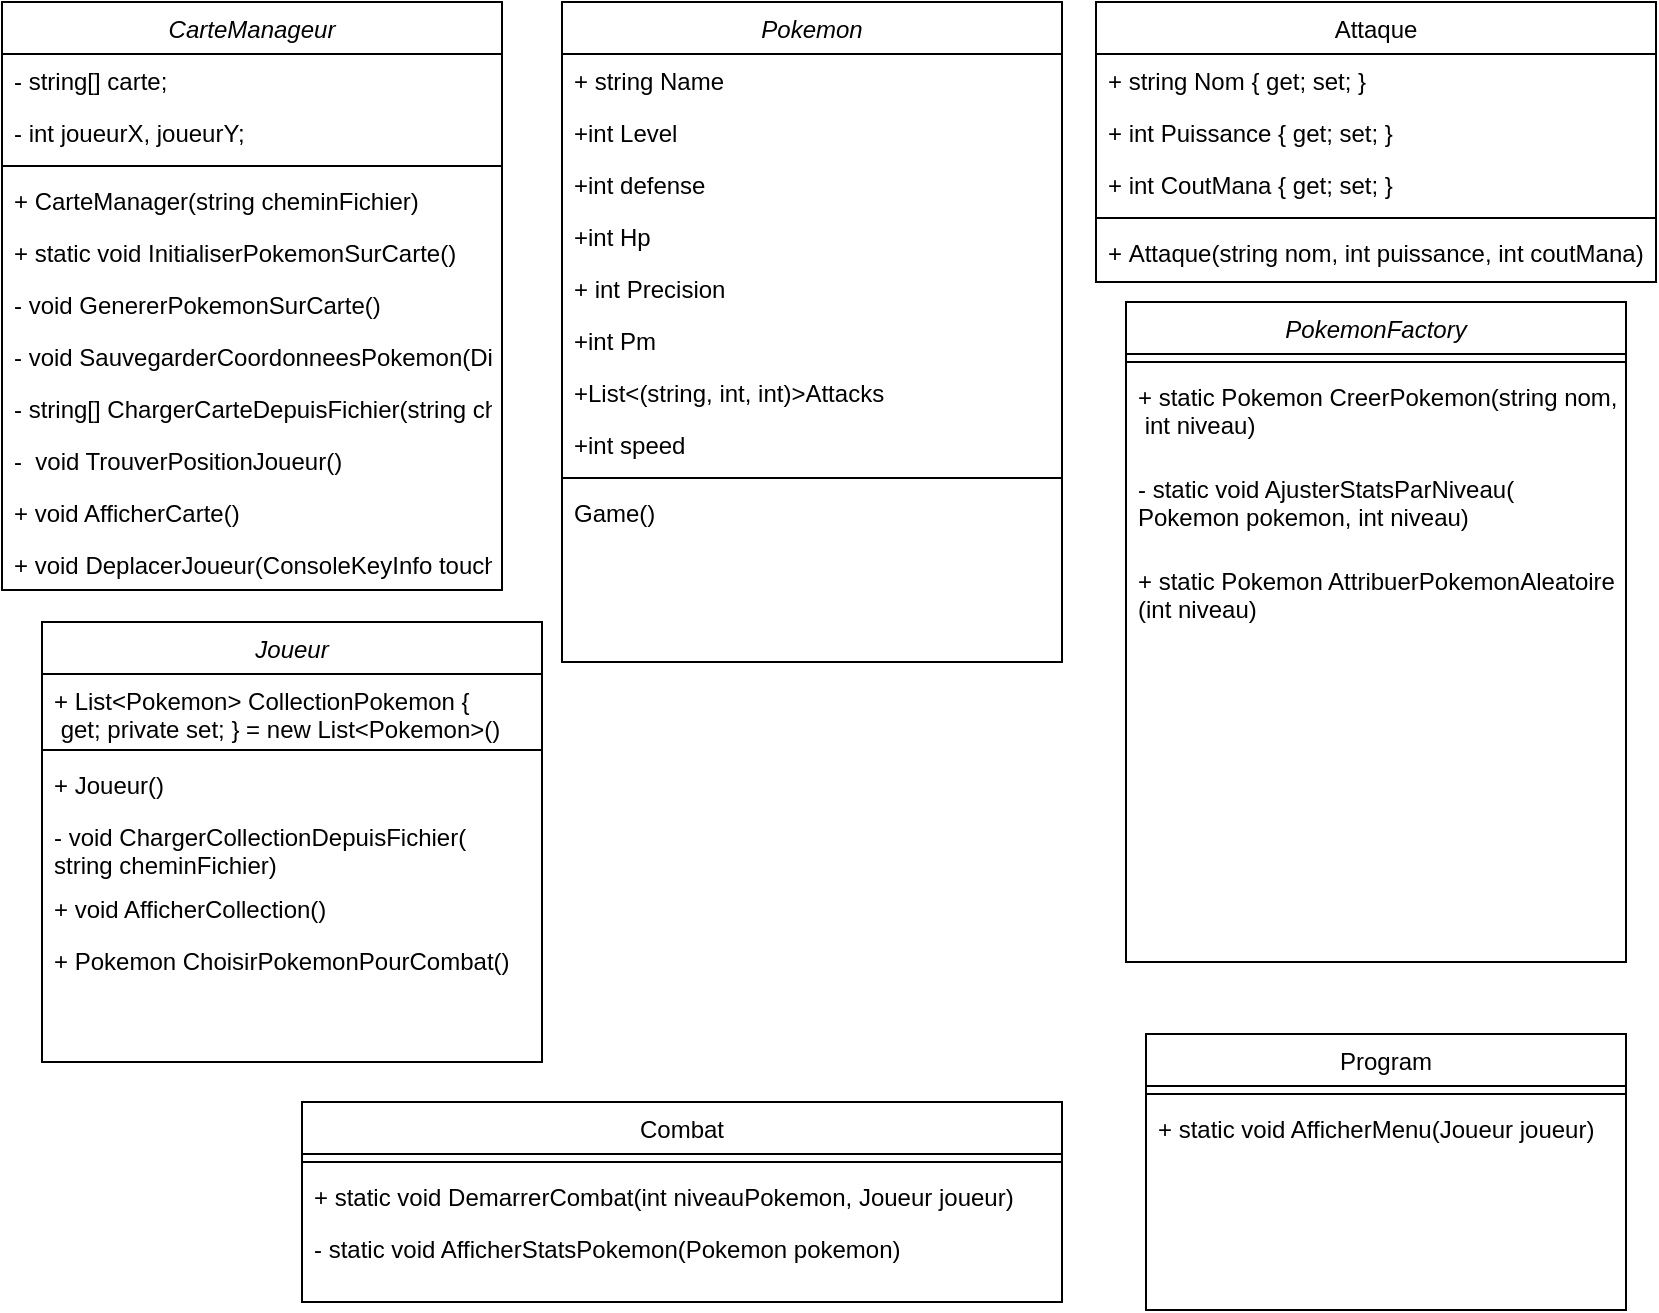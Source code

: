 <mxfile version="23.1.2" type="device">
  <diagram id="C5RBs43oDa-KdzZeNtuy" name="Page-1">
    <mxGraphModel dx="983" dy="547" grid="1" gridSize="10" guides="1" tooltips="1" connect="1" arrows="1" fold="1" page="1" pageScale="1" pageWidth="827" pageHeight="1169" math="0" shadow="0">
      <root>
        <mxCell id="WIyWlLk6GJQsqaUBKTNV-0" />
        <mxCell id="WIyWlLk6GJQsqaUBKTNV-1" parent="WIyWlLk6GJQsqaUBKTNV-0" />
        <mxCell id="zkfFHV4jXpPFQw0GAbJ--0" value="CarteManageur" style="swimlane;fontStyle=2;align=center;verticalAlign=top;childLayout=stackLayout;horizontal=1;startSize=26;horizontalStack=0;resizeParent=1;resizeLast=0;collapsible=1;marginBottom=0;rounded=0;shadow=0;strokeWidth=1;" parent="WIyWlLk6GJQsqaUBKTNV-1" vertex="1">
          <mxGeometry width="250" height="294" as="geometry">
            <mxRectangle x="230" y="140" width="160" height="26" as="alternateBounds" />
          </mxGeometry>
        </mxCell>
        <mxCell id="zkfFHV4jXpPFQw0GAbJ--1" value="- string[] carte;" style="text;align=left;verticalAlign=top;spacingLeft=4;spacingRight=4;overflow=hidden;rotatable=0;points=[[0,0.5],[1,0.5]];portConstraint=eastwest;" parent="zkfFHV4jXpPFQw0GAbJ--0" vertex="1">
          <mxGeometry y="26" width="250" height="26" as="geometry" />
        </mxCell>
        <mxCell id="zkfFHV4jXpPFQw0GAbJ--2" value="- int joueurX, joueurY;" style="text;align=left;verticalAlign=top;spacingLeft=4;spacingRight=4;overflow=hidden;rotatable=0;points=[[0,0.5],[1,0.5]];portConstraint=eastwest;rounded=0;shadow=0;html=0;" parent="zkfFHV4jXpPFQw0GAbJ--0" vertex="1">
          <mxGeometry y="52" width="250" height="26" as="geometry" />
        </mxCell>
        <mxCell id="zkfFHV4jXpPFQw0GAbJ--4" value="" style="line;html=1;strokeWidth=1;align=left;verticalAlign=middle;spacingTop=-1;spacingLeft=3;spacingRight=3;rotatable=0;labelPosition=right;points=[];portConstraint=eastwest;" parent="zkfFHV4jXpPFQw0GAbJ--0" vertex="1">
          <mxGeometry y="78" width="250" height="8" as="geometry" />
        </mxCell>
        <mxCell id="zkfFHV4jXpPFQw0GAbJ--5" value="+ CarteManager(string cheminFichier)" style="text;align=left;verticalAlign=top;spacingLeft=4;spacingRight=4;overflow=hidden;rotatable=0;points=[[0,0.5],[1,0.5]];portConstraint=eastwest;" parent="zkfFHV4jXpPFQw0GAbJ--0" vertex="1">
          <mxGeometry y="86" width="250" height="26" as="geometry" />
        </mxCell>
        <mxCell id="QLTRSnitKS3BshvQv8aL-13" value="+ static void InitialiserPokemonSurCarte()" style="text;align=left;verticalAlign=top;spacingLeft=4;spacingRight=4;overflow=hidden;rotatable=0;points=[[0,0.5],[1,0.5]];portConstraint=eastwest;" parent="zkfFHV4jXpPFQw0GAbJ--0" vertex="1">
          <mxGeometry y="112" width="250" height="26" as="geometry" />
        </mxCell>
        <mxCell id="QLTRSnitKS3BshvQv8aL-14" value="- void GenererPokemonSurCarte()" style="text;align=left;verticalAlign=top;spacingLeft=4;spacingRight=4;overflow=hidden;rotatable=0;points=[[0,0.5],[1,0.5]];portConstraint=eastwest;" parent="zkfFHV4jXpPFQw0GAbJ--0" vertex="1">
          <mxGeometry y="138" width="250" height="26" as="geometry" />
        </mxCell>
        <mxCell id="QLTRSnitKS3BshvQv8aL-15" value="- void SauvegarderCoordonneesPokemon(Dictionary&lt;(int x, int y), string&gt; coordonneesPokemon)" style="text;align=left;verticalAlign=top;spacingLeft=4;spacingRight=4;overflow=hidden;rotatable=0;points=[[0,0.5],[1,0.5]];portConstraint=eastwest;" parent="zkfFHV4jXpPFQw0GAbJ--0" vertex="1">
          <mxGeometry y="164" width="250" height="26" as="geometry" />
        </mxCell>
        <mxCell id="QLTRSnitKS3BshvQv8aL-16" value="- string[] ChargerCarteDepuisFichier(string cheminFichier)" style="text;align=left;verticalAlign=top;spacingLeft=4;spacingRight=4;overflow=hidden;rotatable=0;points=[[0,0.5],[1,0.5]];portConstraint=eastwest;" parent="zkfFHV4jXpPFQw0GAbJ--0" vertex="1">
          <mxGeometry y="190" width="250" height="26" as="geometry" />
        </mxCell>
        <mxCell id="QLTRSnitKS3BshvQv8aL-17" value="-  void TrouverPositionJoueur()" style="text;align=left;verticalAlign=top;spacingLeft=4;spacingRight=4;overflow=hidden;rotatable=0;points=[[0,0.5],[1,0.5]];portConstraint=eastwest;" parent="zkfFHV4jXpPFQw0GAbJ--0" vertex="1">
          <mxGeometry y="216" width="250" height="26" as="geometry" />
        </mxCell>
        <mxCell id="QLTRSnitKS3BshvQv8aL-18" value="+ void AfficherCarte()&#xa;    " style="text;align=left;verticalAlign=top;spacingLeft=4;spacingRight=4;overflow=hidden;rotatable=0;points=[[0,0.5],[1,0.5]];portConstraint=eastwest;" parent="zkfFHV4jXpPFQw0GAbJ--0" vertex="1">
          <mxGeometry y="242" width="250" height="26" as="geometry" />
        </mxCell>
        <mxCell id="QLTRSnitKS3BshvQv8aL-19" value="+ void DeplacerJoueur(ConsoleKeyInfo touche, Joueur joueur)" style="text;align=left;verticalAlign=top;spacingLeft=4;spacingRight=4;overflow=hidden;rotatable=0;points=[[0,0.5],[1,0.5]];portConstraint=eastwest;" parent="zkfFHV4jXpPFQw0GAbJ--0" vertex="1">
          <mxGeometry y="268" width="250" height="26" as="geometry" />
        </mxCell>
        <mxCell id="zkfFHV4jXpPFQw0GAbJ--6" value="Combat&#xa;" style="swimlane;fontStyle=0;align=center;verticalAlign=top;childLayout=stackLayout;horizontal=1;startSize=26;horizontalStack=0;resizeParent=1;resizeLast=0;collapsible=1;marginBottom=0;rounded=0;shadow=0;strokeWidth=1;" parent="WIyWlLk6GJQsqaUBKTNV-1" vertex="1">
          <mxGeometry x="150" y="550" width="380" height="100" as="geometry">
            <mxRectangle x="130" y="380" width="160" height="26" as="alternateBounds" />
          </mxGeometry>
        </mxCell>
        <mxCell id="zkfFHV4jXpPFQw0GAbJ--9" value="" style="line;html=1;strokeWidth=1;align=left;verticalAlign=middle;spacingTop=-1;spacingLeft=3;spacingRight=3;rotatable=0;labelPosition=right;points=[];portConstraint=eastwest;" parent="zkfFHV4jXpPFQw0GAbJ--6" vertex="1">
          <mxGeometry y="26" width="380" height="8" as="geometry" />
        </mxCell>
        <mxCell id="zkfFHV4jXpPFQw0GAbJ--10" value="+ static void DemarrerCombat(int niveauPokemon, Joueur joueur)" style="text;align=left;verticalAlign=top;spacingLeft=4;spacingRight=4;overflow=hidden;rotatable=0;points=[[0,0.5],[1,0.5]];portConstraint=eastwest;fontStyle=0" parent="zkfFHV4jXpPFQw0GAbJ--6" vertex="1">
          <mxGeometry y="34" width="380" height="26" as="geometry" />
        </mxCell>
        <mxCell id="QLTRSnitKS3BshvQv8aL-46" value="- static void AfficherStatsPokemon(Pokemon pokemon)" style="text;align=left;verticalAlign=top;spacingLeft=4;spacingRight=4;overflow=hidden;rotatable=0;points=[[0,0.5],[1,0.5]];portConstraint=eastwest;fontStyle=0" parent="zkfFHV4jXpPFQw0GAbJ--6" vertex="1">
          <mxGeometry y="60" width="380" height="26" as="geometry" />
        </mxCell>
        <mxCell id="zkfFHV4jXpPFQw0GAbJ--17" value="Attaque" style="swimlane;fontStyle=0;align=center;verticalAlign=top;childLayout=stackLayout;horizontal=1;startSize=26;horizontalStack=0;resizeParent=1;resizeLast=0;collapsible=1;marginBottom=0;rounded=0;shadow=0;strokeWidth=1;" parent="WIyWlLk6GJQsqaUBKTNV-1" vertex="1">
          <mxGeometry x="547" width="280" height="140" as="geometry">
            <mxRectangle x="550" y="140" width="160" height="26" as="alternateBounds" />
          </mxGeometry>
        </mxCell>
        <mxCell id="zkfFHV4jXpPFQw0GAbJ--18" value="+ string Nom { get; set; }" style="text;align=left;verticalAlign=top;spacingLeft=4;spacingRight=4;overflow=hidden;rotatable=0;points=[[0,0.5],[1,0.5]];portConstraint=eastwest;" parent="zkfFHV4jXpPFQw0GAbJ--17" vertex="1">
          <mxGeometry y="26" width="280" height="26" as="geometry" />
        </mxCell>
        <mxCell id="zkfFHV4jXpPFQw0GAbJ--19" value="+ int Puissance { get; set; }" style="text;align=left;verticalAlign=top;spacingLeft=4;spacingRight=4;overflow=hidden;rotatable=0;points=[[0,0.5],[1,0.5]];portConstraint=eastwest;rounded=0;shadow=0;html=0;" parent="zkfFHV4jXpPFQw0GAbJ--17" vertex="1">
          <mxGeometry y="52" width="280" height="26" as="geometry" />
        </mxCell>
        <mxCell id="qP9mb0_JMbL3xFzCrCue-4" value="+ int CoutMana { get; set; }" style="text;align=left;verticalAlign=top;spacingLeft=4;spacingRight=4;overflow=hidden;rotatable=0;points=[[0,0.5],[1,0.5]];portConstraint=eastwest;rounded=0;shadow=0;html=0;" vertex="1" parent="zkfFHV4jXpPFQw0GAbJ--17">
          <mxGeometry y="78" width="280" height="26" as="geometry" />
        </mxCell>
        <mxCell id="zkfFHV4jXpPFQw0GAbJ--23" value="" style="line;html=1;strokeWidth=1;align=left;verticalAlign=middle;spacingTop=-1;spacingLeft=3;spacingRight=3;rotatable=0;labelPosition=right;points=[];portConstraint=eastwest;" parent="zkfFHV4jXpPFQw0GAbJ--17" vertex="1">
          <mxGeometry y="104" width="280" height="8" as="geometry" />
        </mxCell>
        <mxCell id="zkfFHV4jXpPFQw0GAbJ--24" value="+ Attaque(string nom, int puissance, int coutMana)" style="text;align=left;verticalAlign=top;spacingLeft=4;spacingRight=4;overflow=hidden;rotatable=0;points=[[0,0.5],[1,0.5]];portConstraint=eastwest;" parent="zkfFHV4jXpPFQw0GAbJ--17" vertex="1">
          <mxGeometry y="112" width="280" height="26" as="geometry" />
        </mxCell>
        <mxCell id="QLTRSnitKS3BshvQv8aL-22" value="Pokemon" style="swimlane;fontStyle=2;align=center;verticalAlign=top;childLayout=stackLayout;horizontal=1;startSize=26;horizontalStack=0;resizeParent=1;resizeLast=0;collapsible=1;marginBottom=0;rounded=0;shadow=0;strokeWidth=1;" parent="WIyWlLk6GJQsqaUBKTNV-1" vertex="1">
          <mxGeometry x="280" width="250" height="330" as="geometry">
            <mxRectangle x="230" y="140" width="160" height="26" as="alternateBounds" />
          </mxGeometry>
        </mxCell>
        <mxCell id="QLTRSnitKS3BshvQv8aL-23" value="+ string Name" style="text;align=left;verticalAlign=top;spacingLeft=4;spacingRight=4;overflow=hidden;rotatable=0;points=[[0,0.5],[1,0.5]];portConstraint=eastwest;" parent="QLTRSnitKS3BshvQv8aL-22" vertex="1">
          <mxGeometry y="26" width="250" height="26" as="geometry" />
        </mxCell>
        <mxCell id="QLTRSnitKS3BshvQv8aL-24" value="+int Level" style="text;align=left;verticalAlign=top;spacingLeft=4;spacingRight=4;overflow=hidden;rotatable=0;points=[[0,0.5],[1,0.5]];portConstraint=eastwest;rounded=0;shadow=0;html=0;" parent="QLTRSnitKS3BshvQv8aL-22" vertex="1">
          <mxGeometry y="52" width="250" height="26" as="geometry" />
        </mxCell>
        <mxCell id="QLTRSnitKS3BshvQv8aL-25" value="+int defense" style="text;align=left;verticalAlign=top;spacingLeft=4;spacingRight=4;overflow=hidden;rotatable=0;points=[[0,0.5],[1,0.5]];portConstraint=eastwest;rounded=0;shadow=0;html=0;" parent="QLTRSnitKS3BshvQv8aL-22" vertex="1">
          <mxGeometry y="78" width="250" height="26" as="geometry" />
        </mxCell>
        <mxCell id="QLTRSnitKS3BshvQv8aL-41" value="+int Hp&#xa;" style="text;align=left;verticalAlign=top;spacingLeft=4;spacingRight=4;overflow=hidden;rotatable=0;points=[[0,0.5],[1,0.5]];portConstraint=eastwest;rounded=0;shadow=0;html=0;" parent="QLTRSnitKS3BshvQv8aL-22" vertex="1">
          <mxGeometry y="104" width="250" height="26" as="geometry" />
        </mxCell>
        <mxCell id="QLTRSnitKS3BshvQv8aL-43" value="+ int Precision" style="text;align=left;verticalAlign=top;spacingLeft=4;spacingRight=4;overflow=hidden;rotatable=0;points=[[0,0.5],[1,0.5]];portConstraint=eastwest;rounded=0;shadow=0;html=0;" parent="QLTRSnitKS3BshvQv8aL-22" vertex="1">
          <mxGeometry y="130" width="250" height="26" as="geometry" />
        </mxCell>
        <mxCell id="QLTRSnitKS3BshvQv8aL-42" value="+int Pm" style="text;align=left;verticalAlign=top;spacingLeft=4;spacingRight=4;overflow=hidden;rotatable=0;points=[[0,0.5],[1,0.5]];portConstraint=eastwest;rounded=0;shadow=0;html=0;" parent="QLTRSnitKS3BshvQv8aL-22" vertex="1">
          <mxGeometry y="156" width="250" height="26" as="geometry" />
        </mxCell>
        <mxCell id="QLTRSnitKS3BshvQv8aL-44" value="+List&lt;(string, int, int)&gt;Attacks" style="text;align=left;verticalAlign=top;spacingLeft=4;spacingRight=4;overflow=hidden;rotatable=0;points=[[0,0.5],[1,0.5]];portConstraint=eastwest;rounded=0;shadow=0;html=0;" parent="QLTRSnitKS3BshvQv8aL-22" vertex="1">
          <mxGeometry y="182" width="250" height="26" as="geometry" />
        </mxCell>
        <mxCell id="QLTRSnitKS3BshvQv8aL-40" value="+int speed" style="text;align=left;verticalAlign=top;spacingLeft=4;spacingRight=4;overflow=hidden;rotatable=0;points=[[0,0.5],[1,0.5]];portConstraint=eastwest;rounded=0;shadow=0;html=0;" parent="QLTRSnitKS3BshvQv8aL-22" vertex="1">
          <mxGeometry y="208" width="250" height="26" as="geometry" />
        </mxCell>
        <mxCell id="QLTRSnitKS3BshvQv8aL-26" value="" style="line;html=1;strokeWidth=1;align=left;verticalAlign=middle;spacingTop=-1;spacingLeft=3;spacingRight=3;rotatable=0;labelPosition=right;points=[];portConstraint=eastwest;" parent="QLTRSnitKS3BshvQv8aL-22" vertex="1">
          <mxGeometry y="234" width="250" height="8" as="geometry" />
        </mxCell>
        <mxCell id="QLTRSnitKS3BshvQv8aL-27" value="Game()" style="text;align=left;verticalAlign=top;spacingLeft=4;spacingRight=4;overflow=hidden;rotatable=0;points=[[0,0.5],[1,0.5]];portConstraint=eastwest;" parent="QLTRSnitKS3BshvQv8aL-22" vertex="1">
          <mxGeometry y="242" width="250" height="26" as="geometry" />
        </mxCell>
        <mxCell id="qP9mb0_JMbL3xFzCrCue-6" value="PokemonFactory" style="swimlane;fontStyle=2;align=center;verticalAlign=top;childLayout=stackLayout;horizontal=1;startSize=26;horizontalStack=0;resizeParent=1;resizeLast=0;collapsible=1;marginBottom=0;rounded=0;shadow=0;strokeWidth=1;" vertex="1" parent="WIyWlLk6GJQsqaUBKTNV-1">
          <mxGeometry x="562" y="150" width="250" height="330" as="geometry">
            <mxRectangle x="230" y="140" width="160" height="26" as="alternateBounds" />
          </mxGeometry>
        </mxCell>
        <mxCell id="qP9mb0_JMbL3xFzCrCue-15" value="" style="line;html=1;strokeWidth=1;align=left;verticalAlign=middle;spacingTop=-1;spacingLeft=3;spacingRight=3;rotatable=0;labelPosition=right;points=[];portConstraint=eastwest;" vertex="1" parent="qP9mb0_JMbL3xFzCrCue-6">
          <mxGeometry y="26" width="250" height="8" as="geometry" />
        </mxCell>
        <mxCell id="qP9mb0_JMbL3xFzCrCue-16" value="+ static Pokemon CreerPokemon(string nom,&#xa; int niveau)" style="text;align=left;verticalAlign=top;spacingLeft=4;spacingRight=4;overflow=hidden;rotatable=0;points=[[0,0.5],[1,0.5]];portConstraint=eastwest;" vertex="1" parent="qP9mb0_JMbL3xFzCrCue-6">
          <mxGeometry y="34" width="250" height="46" as="geometry" />
        </mxCell>
        <mxCell id="qP9mb0_JMbL3xFzCrCue-18" value="- static void AjusterStatsParNiveau(&#xa;Pokemon pokemon, int niveau)" style="text;align=left;verticalAlign=top;spacingLeft=4;spacingRight=4;overflow=hidden;rotatable=0;points=[[0,0.5],[1,0.5]];portConstraint=eastwest;" vertex="1" parent="qP9mb0_JMbL3xFzCrCue-6">
          <mxGeometry y="80" width="250" height="46" as="geometry" />
        </mxCell>
        <mxCell id="qP9mb0_JMbL3xFzCrCue-19" value="+ static Pokemon AttribuerPokemonAleatoire&#xa;(int niveau)" style="text;align=left;verticalAlign=top;spacingLeft=4;spacingRight=4;overflow=hidden;rotatable=0;points=[[0,0.5],[1,0.5]];portConstraint=eastwest;" vertex="1" parent="qP9mb0_JMbL3xFzCrCue-6">
          <mxGeometry y="126" width="250" height="46" as="geometry" />
        </mxCell>
        <mxCell id="qP9mb0_JMbL3xFzCrCue-20" value="Joueur" style="swimlane;fontStyle=2;align=center;verticalAlign=top;childLayout=stackLayout;horizontal=1;startSize=26;horizontalStack=0;resizeParent=1;resizeLast=0;collapsible=1;marginBottom=0;rounded=0;shadow=0;strokeWidth=1;" vertex="1" parent="WIyWlLk6GJQsqaUBKTNV-1">
          <mxGeometry x="20" y="310" width="250" height="220" as="geometry">
            <mxRectangle x="230" y="140" width="160" height="26" as="alternateBounds" />
          </mxGeometry>
        </mxCell>
        <mxCell id="qP9mb0_JMbL3xFzCrCue-21" value="+ List&lt;Pokemon&gt; CollectionPokemon {&#xa; get; private set; } = new List&lt;Pokemon&gt;()" style="text;align=left;verticalAlign=top;spacingLeft=4;spacingRight=4;overflow=hidden;rotatable=0;points=[[0,0.5],[1,0.5]];portConstraint=eastwest;" vertex="1" parent="qP9mb0_JMbL3xFzCrCue-20">
          <mxGeometry y="26" width="250" height="34" as="geometry" />
        </mxCell>
        <mxCell id="qP9mb0_JMbL3xFzCrCue-24" value="" style="line;html=1;strokeWidth=1;align=left;verticalAlign=middle;spacingTop=-1;spacingLeft=3;spacingRight=3;rotatable=0;labelPosition=right;points=[];portConstraint=eastwest;" vertex="1" parent="qP9mb0_JMbL3xFzCrCue-20">
          <mxGeometry y="60" width="250" height="8" as="geometry" />
        </mxCell>
        <mxCell id="qP9mb0_JMbL3xFzCrCue-25" value="+ Joueur()" style="text;align=left;verticalAlign=top;spacingLeft=4;spacingRight=4;overflow=hidden;rotatable=0;points=[[0,0.5],[1,0.5]];portConstraint=eastwest;" vertex="1" parent="qP9mb0_JMbL3xFzCrCue-20">
          <mxGeometry y="68" width="250" height="26" as="geometry" />
        </mxCell>
        <mxCell id="qP9mb0_JMbL3xFzCrCue-26" value="- void ChargerCollectionDepuisFichier(&#xa;string cheminFichier)" style="text;align=left;verticalAlign=top;spacingLeft=4;spacingRight=4;overflow=hidden;rotatable=0;points=[[0,0.5],[1,0.5]];portConstraint=eastwest;" vertex="1" parent="qP9mb0_JMbL3xFzCrCue-20">
          <mxGeometry y="94" width="250" height="36" as="geometry" />
        </mxCell>
        <mxCell id="qP9mb0_JMbL3xFzCrCue-27" value="+ void AfficherCollection()" style="text;align=left;verticalAlign=top;spacingLeft=4;spacingRight=4;overflow=hidden;rotatable=0;points=[[0,0.5],[1,0.5]];portConstraint=eastwest;" vertex="1" parent="qP9mb0_JMbL3xFzCrCue-20">
          <mxGeometry y="130" width="250" height="26" as="geometry" />
        </mxCell>
        <mxCell id="qP9mb0_JMbL3xFzCrCue-28" value="+ Pokemon ChoisirPokemonPourCombat()" style="text;align=left;verticalAlign=top;spacingLeft=4;spacingRight=4;overflow=hidden;rotatable=0;points=[[0,0.5],[1,0.5]];portConstraint=eastwest;" vertex="1" parent="qP9mb0_JMbL3xFzCrCue-20">
          <mxGeometry y="156" width="250" height="26" as="geometry" />
        </mxCell>
        <mxCell id="qP9mb0_JMbL3xFzCrCue-44" value="Program&#xa;" style="swimlane;fontStyle=0;align=center;verticalAlign=top;childLayout=stackLayout;horizontal=1;startSize=26;horizontalStack=0;resizeParent=1;resizeLast=0;collapsible=1;marginBottom=0;rounded=0;shadow=0;strokeWidth=1;" vertex="1" parent="WIyWlLk6GJQsqaUBKTNV-1">
          <mxGeometry x="572" y="516" width="240" height="138" as="geometry">
            <mxRectangle x="550" y="140" width="160" height="26" as="alternateBounds" />
          </mxGeometry>
        </mxCell>
        <mxCell id="qP9mb0_JMbL3xFzCrCue-45" value="" style="line;html=1;strokeWidth=1;align=left;verticalAlign=middle;spacingTop=-1;spacingLeft=3;spacingRight=3;rotatable=0;labelPosition=right;points=[];portConstraint=eastwest;" vertex="1" parent="qP9mb0_JMbL3xFzCrCue-44">
          <mxGeometry y="26" width="240" height="8" as="geometry" />
        </mxCell>
        <mxCell id="qP9mb0_JMbL3xFzCrCue-46" value="+ static void AfficherMenu(Joueur joueur)" style="text;align=left;verticalAlign=top;spacingLeft=4;spacingRight=4;overflow=hidden;rotatable=0;points=[[0,0.5],[1,0.5]];portConstraint=eastwest;" vertex="1" parent="qP9mb0_JMbL3xFzCrCue-44">
          <mxGeometry y="34" width="240" height="26" as="geometry" />
        </mxCell>
      </root>
    </mxGraphModel>
  </diagram>
</mxfile>
